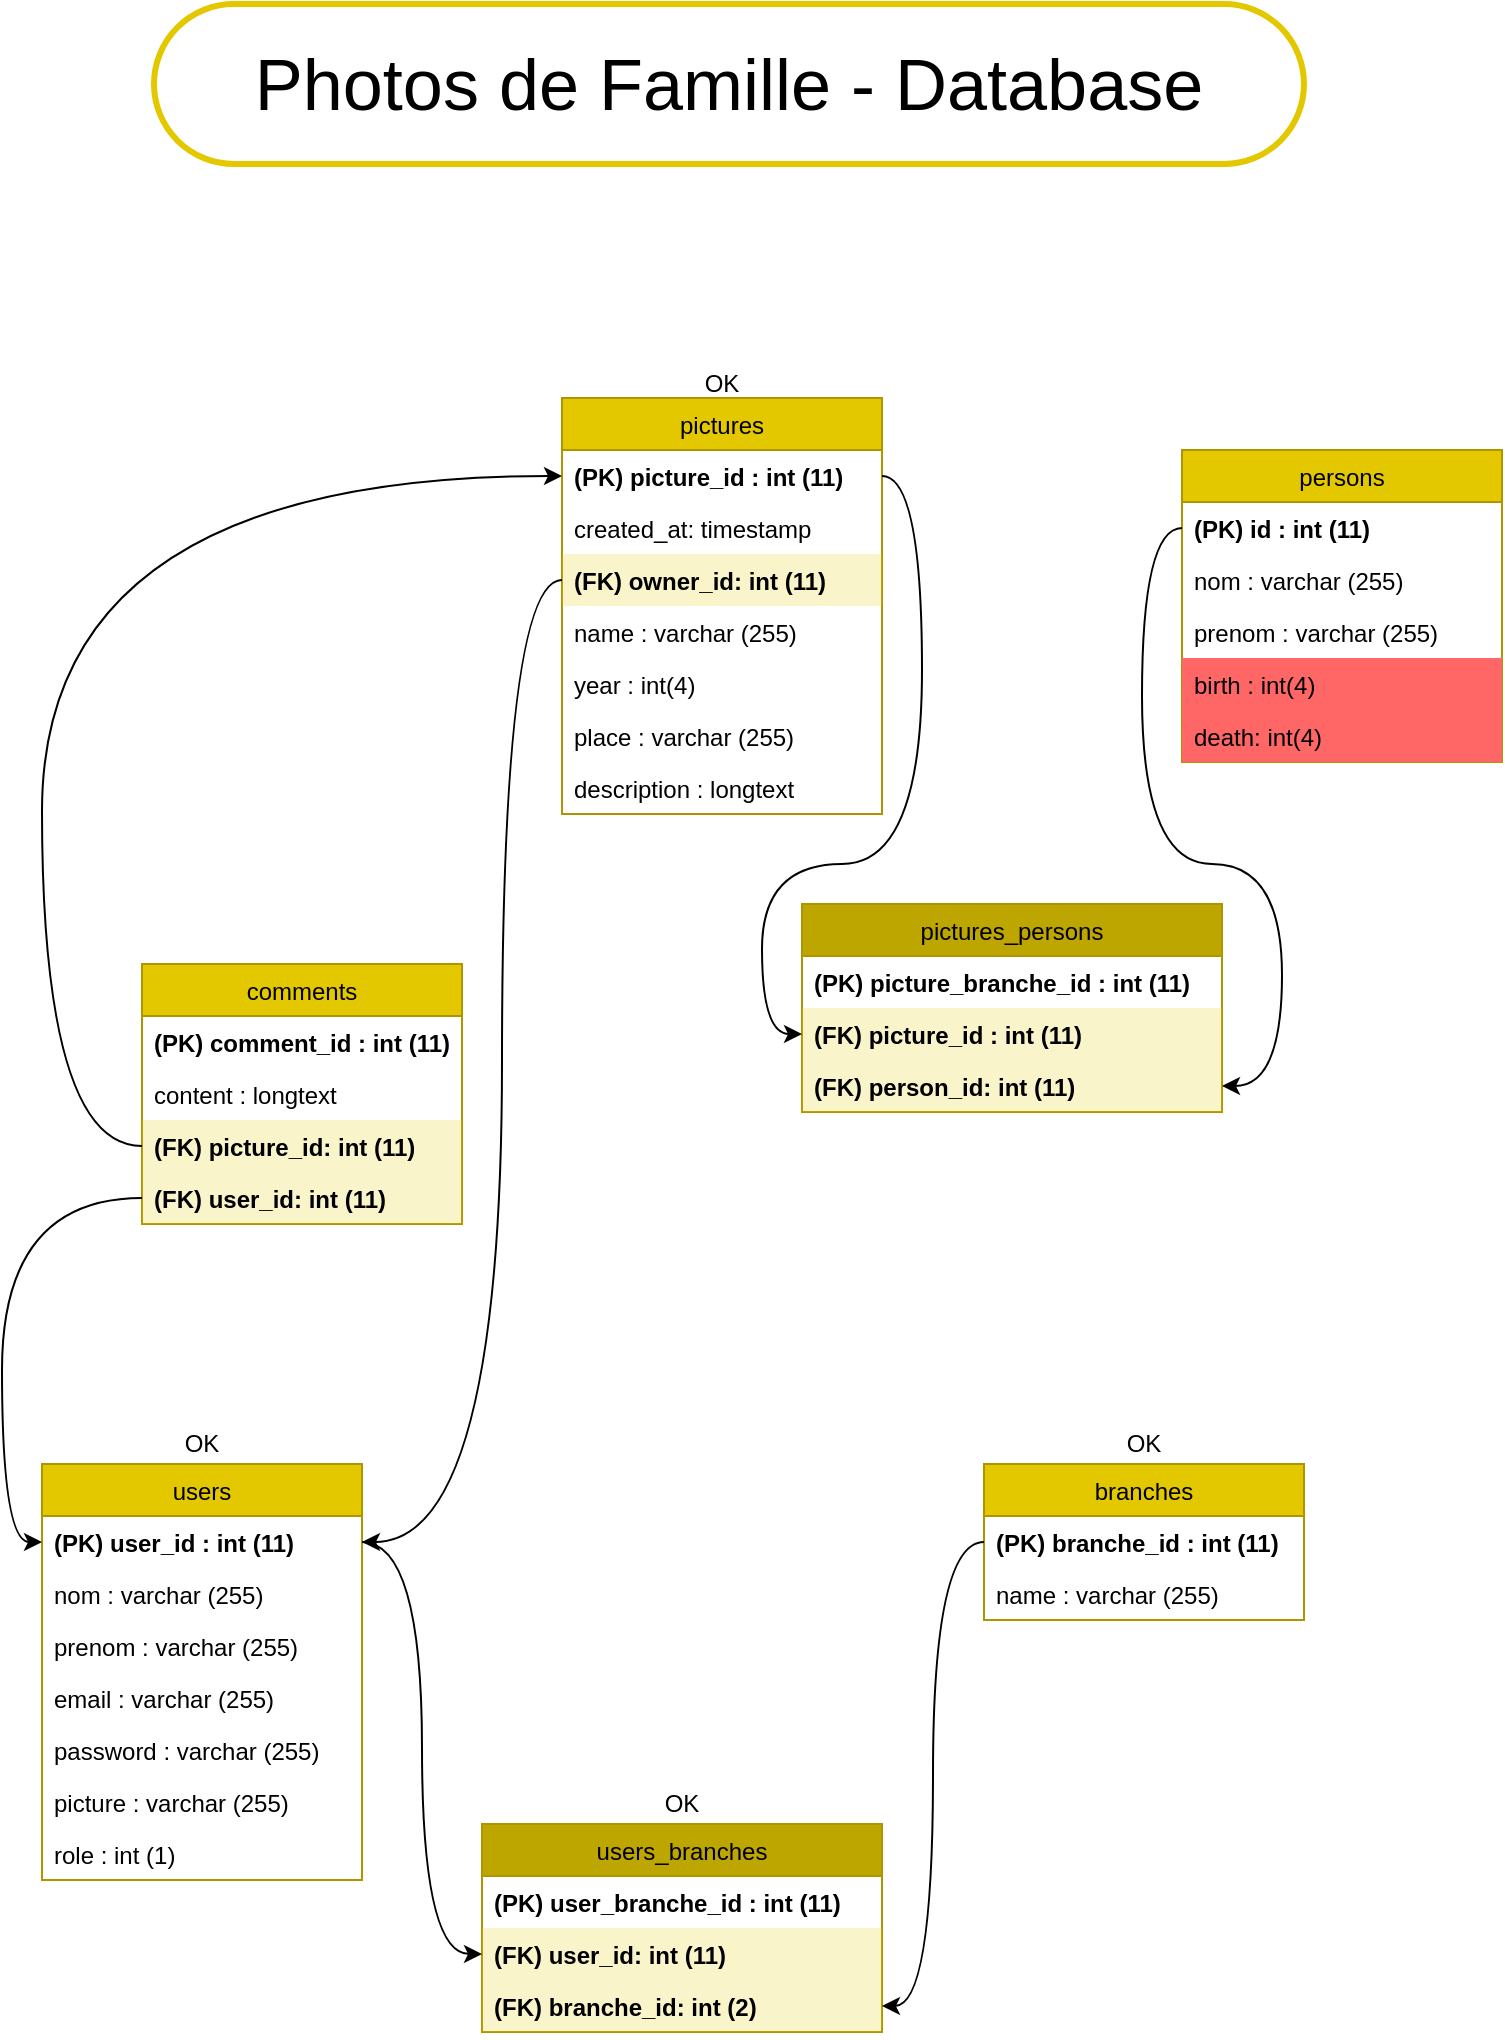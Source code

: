 <mxfile version="20.2.3" type="device"><diagram id="v2CWNd4Y5Qs98Rr8-jCO" name="Page-1"><mxGraphModel dx="1422" dy="754" grid="1" gridSize="10" guides="1" tooltips="1" connect="1" arrows="1" fold="1" page="1" pageScale="1" pageWidth="827" pageHeight="1169" math="0" shadow="0"><root><mxCell id="0"/><mxCell id="1" parent="0"/><mxCell id="BAhh8maXS3OlmlLO3-uw-7" value="users" style="swimlane;fontStyle=0;childLayout=stackLayout;horizontal=1;startSize=26;fillColor=#e3c800;horizontalStack=0;resizeParent=1;resizeParentMax=0;resizeLast=0;collapsible=1;marginBottom=0;fontColor=#000000;strokeColor=#B09500;" parent="1" vertex="1"><mxGeometry x="70" y="770" width="160" height="208" as="geometry"><mxRectangle x="50" y="80" width="60" height="30" as="alternateBounds"/></mxGeometry></mxCell><mxCell id="BAhh8maXS3OlmlLO3-uw-14" value="(PK) user_id : int (11)" style="text;strokeColor=none;fillColor=none;align=left;verticalAlign=top;spacingLeft=4;spacingRight=4;overflow=hidden;rotatable=0;points=[[0,0.5],[1,0.5]];portConstraint=eastwest;fontStyle=1" parent="BAhh8maXS3OlmlLO3-uw-7" vertex="1"><mxGeometry y="26" width="160" height="26" as="geometry"/></mxCell><mxCell id="BAhh8maXS3OlmlLO3-uw-9" value="nom : varchar (255)" style="text;strokeColor=none;fillColor=none;align=left;verticalAlign=top;spacingLeft=4;spacingRight=4;overflow=hidden;rotatable=0;points=[[0,0.5],[1,0.5]];portConstraint=eastwest;" parent="BAhh8maXS3OlmlLO3-uw-7" vertex="1"><mxGeometry y="52" width="160" height="26" as="geometry"/></mxCell><mxCell id="BAhh8maXS3OlmlLO3-uw-11" value="prenom : varchar (255)" style="text;strokeColor=none;fillColor=none;align=left;verticalAlign=top;spacingLeft=4;spacingRight=4;overflow=hidden;rotatable=0;points=[[0,0.5],[1,0.5]];portConstraint=eastwest;" parent="BAhh8maXS3OlmlLO3-uw-7" vertex="1"><mxGeometry y="78" width="160" height="26" as="geometry"/></mxCell><mxCell id="BAhh8maXS3OlmlLO3-uw-15" value="email : varchar (255)" style="text;strokeColor=none;fillColor=none;align=left;verticalAlign=top;spacingLeft=4;spacingRight=4;overflow=hidden;rotatable=0;points=[[0,0.5],[1,0.5]];portConstraint=eastwest;" parent="BAhh8maXS3OlmlLO3-uw-7" vertex="1"><mxGeometry y="104" width="160" height="26" as="geometry"/></mxCell><mxCell id="BAhh8maXS3OlmlLO3-uw-16" value="password : varchar (255)" style="text;strokeColor=none;fillColor=none;align=left;verticalAlign=top;spacingLeft=4;spacingRight=4;overflow=hidden;rotatable=0;points=[[0,0.5],[1,0.5]];portConstraint=eastwest;" parent="BAhh8maXS3OlmlLO3-uw-7" vertex="1"><mxGeometry y="130" width="160" height="26" as="geometry"/></mxCell><mxCell id="BAhh8maXS3OlmlLO3-uw-12" value="picture : varchar (255)" style="text;strokeColor=none;fillColor=none;align=left;verticalAlign=top;spacingLeft=4;spacingRight=4;overflow=hidden;rotatable=0;points=[[0,0.5],[1,0.5]];portConstraint=eastwest;" parent="BAhh8maXS3OlmlLO3-uw-7" vertex="1"><mxGeometry y="156" width="160" height="26" as="geometry"/></mxCell><mxCell id="BAhh8maXS3OlmlLO3-uw-10" value="role : int (1)" style="text;strokeColor=none;fillColor=none;align=left;verticalAlign=top;spacingLeft=4;spacingRight=4;overflow=hidden;rotatable=0;points=[[0,0.5],[1,0.5]];portConstraint=eastwest;" parent="BAhh8maXS3OlmlLO3-uw-7" vertex="1"><mxGeometry y="182" width="160" height="26" as="geometry"/></mxCell><mxCell id="BAhh8maXS3OlmlLO3-uw-17" value="pictures" style="swimlane;fontStyle=0;childLayout=stackLayout;horizontal=1;startSize=26;fillColor=#e3c800;horizontalStack=0;resizeParent=1;resizeParentMax=0;resizeLast=0;collapsible=1;marginBottom=0;fontColor=#000000;strokeColor=#B09500;" parent="1" vertex="1"><mxGeometry x="330" y="237" width="160" height="208" as="geometry"><mxRectangle x="50" y="80" width="60" height="30" as="alternateBounds"/></mxGeometry></mxCell><mxCell id="BAhh8maXS3OlmlLO3-uw-18" value="(PK) picture_id : int (11)" style="text;strokeColor=none;fillColor=none;align=left;verticalAlign=top;spacingLeft=4;spacingRight=4;overflow=hidden;rotatable=0;points=[[0,0.5],[1,0.5]];portConstraint=eastwest;fontStyle=1" parent="BAhh8maXS3OlmlLO3-uw-17" vertex="1"><mxGeometry y="26" width="160" height="26" as="geometry"/></mxCell><mxCell id="8INyL6DLdIWvuHJ_UyZH-22" value="created_at: timestamp" style="text;strokeColor=none;fillColor=none;align=left;verticalAlign=top;spacingLeft=4;spacingRight=4;overflow=hidden;rotatable=0;points=[[0,0.5],[1,0.5]];portConstraint=eastwest;" parent="BAhh8maXS3OlmlLO3-uw-17" vertex="1"><mxGeometry y="52" width="160" height="26" as="geometry"/></mxCell><mxCell id="emAnyjiZvC5znlIViu3I-10" value="(FK) owner_id: int (11)" style="text;strokeColor=none;fillColor=#E3C80035;align=left;verticalAlign=top;spacingLeft=4;spacingRight=4;overflow=hidden;rotatable=0;points=[[0,0.5],[1,0.5]];portConstraint=eastwest;fontStyle=1" vertex="1" parent="BAhh8maXS3OlmlLO3-uw-17"><mxGeometry y="78" width="160" height="26" as="geometry"/></mxCell><mxCell id="BAhh8maXS3OlmlLO3-uw-19" value="name : varchar (255)" style="text;strokeColor=none;fillColor=none;align=left;verticalAlign=top;spacingLeft=4;spacingRight=4;overflow=hidden;rotatable=0;points=[[0,0.5],[1,0.5]];portConstraint=eastwest;" parent="BAhh8maXS3OlmlLO3-uw-17" vertex="1"><mxGeometry y="104" width="160" height="26" as="geometry"/></mxCell><mxCell id="BAhh8maXS3OlmlLO3-uw-26" value="year : int(4)" style="text;strokeColor=none;fillColor=none;align=left;verticalAlign=top;spacingLeft=4;spacingRight=4;overflow=hidden;rotatable=0;points=[[0,0.5],[1,0.5]];portConstraint=eastwest;" parent="BAhh8maXS3OlmlLO3-uw-17" vertex="1"><mxGeometry y="130" width="160" height="26" as="geometry"/></mxCell><mxCell id="BAhh8maXS3OlmlLO3-uw-27" value="place : varchar (255)" style="text;strokeColor=none;fillColor=none;align=left;verticalAlign=top;spacingLeft=4;spacingRight=4;overflow=hidden;rotatable=0;points=[[0,0.5],[1,0.5]];portConstraint=eastwest;" parent="BAhh8maXS3OlmlLO3-uw-17" vertex="1"><mxGeometry y="156" width="160" height="26" as="geometry"/></mxCell><mxCell id="8INyL6DLdIWvuHJ_UyZH-21" value="description : longtext" style="text;strokeColor=none;fillColor=none;align=left;verticalAlign=top;spacingLeft=4;spacingRight=4;overflow=hidden;rotatable=0;points=[[0,0.5],[1,0.5]];portConstraint=eastwest;" parent="BAhh8maXS3OlmlLO3-uw-17" vertex="1"><mxGeometry y="182" width="160" height="26" as="geometry"/></mxCell><mxCell id="BAhh8maXS3OlmlLO3-uw-28" value="persons" style="swimlane;fontStyle=0;childLayout=stackLayout;horizontal=1;startSize=26;fillColor=#e3c800;horizontalStack=0;resizeParent=1;resizeParentMax=0;resizeLast=0;collapsible=1;marginBottom=0;fontColor=#000000;strokeColor=#B09500;" parent="1" vertex="1"><mxGeometry x="640" y="263" width="160" height="156" as="geometry"><mxRectangle x="50" y="80" width="60" height="30" as="alternateBounds"/></mxGeometry></mxCell><mxCell id="BAhh8maXS3OlmlLO3-uw-29" value="(PK) id : int (11)" style="text;strokeColor=none;fillColor=none;align=left;verticalAlign=top;spacingLeft=4;spacingRight=4;overflow=hidden;rotatable=0;points=[[0,0.5],[1,0.5]];portConstraint=eastwest;fontStyle=1" parent="BAhh8maXS3OlmlLO3-uw-28" vertex="1"><mxGeometry y="26" width="160" height="26" as="geometry"/></mxCell><mxCell id="BAhh8maXS3OlmlLO3-uw-30" value="nom : varchar (255)" style="text;strokeColor=none;fillColor=none;align=left;verticalAlign=top;spacingLeft=4;spacingRight=4;overflow=hidden;rotatable=0;points=[[0,0.5],[1,0.5]];portConstraint=eastwest;" parent="BAhh8maXS3OlmlLO3-uw-28" vertex="1"><mxGeometry y="52" width="160" height="26" as="geometry"/></mxCell><mxCell id="BAhh8maXS3OlmlLO3-uw-33" value="prenom : varchar (255)" style="text;strokeColor=none;fillColor=none;align=left;verticalAlign=top;spacingLeft=4;spacingRight=4;overflow=hidden;rotatable=0;points=[[0,0.5],[1,0.5]];portConstraint=eastwest;" parent="BAhh8maXS3OlmlLO3-uw-28" vertex="1"><mxGeometry y="78" width="160" height="26" as="geometry"/></mxCell><mxCell id="BAhh8maXS3OlmlLO3-uw-35" value="birth : int(4)" style="text;strokeColor=none;fillColor=#FF6666;align=left;verticalAlign=top;spacingLeft=4;spacingRight=4;overflow=hidden;rotatable=0;points=[[0,0.5],[1,0.5]];portConstraint=eastwest;" parent="BAhh8maXS3OlmlLO3-uw-28" vertex="1"><mxGeometry y="104" width="160" height="26" as="geometry"/></mxCell><mxCell id="BAhh8maXS3OlmlLO3-uw-36" value="death: int(4)" style="text;strokeColor=none;fillColor=#FF6666;align=left;verticalAlign=top;spacingLeft=4;spacingRight=4;overflow=hidden;rotatable=0;points=[[0,0.5],[1,0.5]];portConstraint=eastwest;" parent="BAhh8maXS3OlmlLO3-uw-28" vertex="1"><mxGeometry y="130" width="160" height="26" as="geometry"/></mxCell><mxCell id="BAhh8maXS3OlmlLO3-uw-37" value="pictures_persons" style="swimlane;fontStyle=0;childLayout=stackLayout;horizontal=1;startSize=26;fillColor=#BDA600;horizontalStack=0;resizeParent=1;resizeParentMax=0;resizeLast=0;collapsible=1;marginBottom=0;fontColor=#000000;strokeColor=#B09500;" parent="1" vertex="1"><mxGeometry x="450" y="490" width="210" height="104" as="geometry"><mxRectangle x="50" y="80" width="60" height="30" as="alternateBounds"/></mxGeometry></mxCell><mxCell id="BAhh8maXS3OlmlLO3-uw-38" value="(PK) picture_branche_id : int (11)" style="text;strokeColor=none;fillColor=none;align=left;verticalAlign=top;spacingLeft=4;spacingRight=4;overflow=hidden;rotatable=0;points=[[0,0.5],[1,0.5]];portConstraint=eastwest;fontStyle=1" parent="BAhh8maXS3OlmlLO3-uw-37" vertex="1"><mxGeometry y="26" width="210" height="26" as="geometry"/></mxCell><mxCell id="BAhh8maXS3OlmlLO3-uw-43" value="(FK) picture_id : int (11)" style="text;strokeColor=none;fillColor=#E3C80035;align=left;verticalAlign=top;spacingLeft=4;spacingRight=4;overflow=hidden;rotatable=0;points=[[0,0.5],[1,0.5]];portConstraint=eastwest;fontStyle=1" parent="BAhh8maXS3OlmlLO3-uw-37" vertex="1"><mxGeometry y="52" width="210" height="26" as="geometry"/></mxCell><mxCell id="BAhh8maXS3OlmlLO3-uw-42" value="(FK) person_id: int (11)" style="text;strokeColor=none;fillColor=#E3C80035;align=left;verticalAlign=top;spacingLeft=4;spacingRight=4;overflow=hidden;rotatable=0;points=[[0,0.5],[1,0.5]];portConstraint=eastwest;fontStyle=1" parent="BAhh8maXS3OlmlLO3-uw-37" vertex="1"><mxGeometry y="78" width="210" height="26" as="geometry"/></mxCell><mxCell id="BAhh8maXS3OlmlLO3-uw-44" value="branches" style="swimlane;fontStyle=0;childLayout=stackLayout;horizontal=1;startSize=26;fillColor=#e3c800;horizontalStack=0;resizeParent=1;resizeParentMax=0;resizeLast=0;collapsible=1;marginBottom=0;fontColor=#000000;strokeColor=#B09500;" parent="1" vertex="1"><mxGeometry x="541" y="770" width="160" height="78" as="geometry"><mxRectangle x="50" y="80" width="60" height="30" as="alternateBounds"/></mxGeometry></mxCell><mxCell id="BAhh8maXS3OlmlLO3-uw-45" value="(PK) branche_id : int (11)" style="text;strokeColor=none;fillColor=none;align=left;verticalAlign=top;spacingLeft=4;spacingRight=4;overflow=hidden;rotatable=0;points=[[0,0.5],[1,0.5]];portConstraint=eastwest;fontStyle=1" parent="BAhh8maXS3OlmlLO3-uw-44" vertex="1"><mxGeometry y="26" width="160" height="26" as="geometry"/></mxCell><mxCell id="BAhh8maXS3OlmlLO3-uw-46" value="name : varchar (255)" style="text;strokeColor=none;fillColor=none;align=left;verticalAlign=top;spacingLeft=4;spacingRight=4;overflow=hidden;rotatable=0;points=[[0,0.5],[1,0.5]];portConstraint=eastwest;fontStyle=0" parent="BAhh8maXS3OlmlLO3-uw-44" vertex="1"><mxGeometry y="52" width="160" height="26" as="geometry"/></mxCell><mxCell id="BAhh8maXS3OlmlLO3-uw-48" value="Photos de Famille - Database" style="text;html=1;strokeColor=#E3C800;fillColor=none;align=center;verticalAlign=middle;whiteSpace=wrap;rounded=1;arcSize=50;fontStyle=0;fontSize=36;strokeWidth=3;perimeterSpacing=19;glass=0;shadow=0;sketch=0;spacing=15;spacingTop=8;spacingBottom=8;" parent="1" vertex="1"><mxGeometry x="126" y="40" width="575" height="80" as="geometry"/></mxCell><mxCell id="8INyL6DLdIWvuHJ_UyZH-1" value="users_branches" style="swimlane;fontStyle=0;childLayout=stackLayout;horizontal=1;startSize=26;fillColor=#BDA600;horizontalStack=0;resizeParent=1;resizeParentMax=0;resizeLast=0;collapsible=1;marginBottom=0;fontColor=#000000;strokeColor=#B09500;" parent="1" vertex="1"><mxGeometry x="290" y="950" width="200" height="104" as="geometry"><mxRectangle x="50" y="80" width="60" height="30" as="alternateBounds"/></mxGeometry></mxCell><mxCell id="8INyL6DLdIWvuHJ_UyZH-2" value="(PK) user_branche_id : int (11)" style="text;strokeColor=none;fillColor=none;align=left;verticalAlign=top;spacingLeft=4;spacingRight=4;overflow=hidden;rotatable=0;points=[[0,0.5],[1,0.5]];portConstraint=eastwest;fontStyle=1" parent="8INyL6DLdIWvuHJ_UyZH-1" vertex="1"><mxGeometry y="26" width="200" height="26" as="geometry"/></mxCell><mxCell id="8INyL6DLdIWvuHJ_UyZH-4" value="(FK) user_id: int (11)" style="text;strokeColor=none;fillColor=#E3C80035;align=left;verticalAlign=top;spacingLeft=4;spacingRight=4;overflow=hidden;rotatable=0;points=[[0,0.5],[1,0.5]];portConstraint=eastwest;fontStyle=1" parent="8INyL6DLdIWvuHJ_UyZH-1" vertex="1"><mxGeometry y="52" width="200" height="26" as="geometry"/></mxCell><mxCell id="8INyL6DLdIWvuHJ_UyZH-5" value="(FK) branche_id: int (2)" style="text;strokeColor=none;fillColor=#E3C80035;align=left;verticalAlign=top;spacingLeft=4;spacingRight=4;overflow=hidden;rotatable=0;points=[[0,0.5],[1,0.5]];portConstraint=eastwest;fontStyle=1" parent="8INyL6DLdIWvuHJ_UyZH-1" vertex="1"><mxGeometry y="78" width="200" height="26" as="geometry"/></mxCell><mxCell id="8INyL6DLdIWvuHJ_UyZH-7" value="" style="edgeStyle=orthogonalEdgeStyle;curved=1;orthogonalLoop=1;jettySize=auto;html=1;entryX=1;entryY=0.5;entryDx=0;entryDy=0;" parent="1" source="BAhh8maXS3OlmlLO3-uw-45" target="8INyL6DLdIWvuHJ_UyZH-5" edge="1"><mxGeometry relative="1" as="geometry"/></mxCell><mxCell id="8INyL6DLdIWvuHJ_UyZH-13" style="edgeStyle=orthogonalEdgeStyle;curved=1;orthogonalLoop=1;jettySize=auto;html=1;entryX=0;entryY=0.5;entryDx=0;entryDy=0;" parent="1" source="BAhh8maXS3OlmlLO3-uw-14" target="8INyL6DLdIWvuHJ_UyZH-4" edge="1"><mxGeometry relative="1" as="geometry"/></mxCell><mxCell id="8INyL6DLdIWvuHJ_UyZH-14" value="comments" style="swimlane;fontStyle=0;childLayout=stackLayout;horizontal=1;startSize=26;fillColor=#e3c800;horizontalStack=0;resizeParent=1;resizeParentMax=0;resizeLast=0;collapsible=1;marginBottom=0;fontColor=#000000;strokeColor=#B09500;" parent="1" vertex="1"><mxGeometry x="120" y="520" width="160" height="130" as="geometry"><mxRectangle x="50" y="80" width="60" height="30" as="alternateBounds"/></mxGeometry></mxCell><mxCell id="8INyL6DLdIWvuHJ_UyZH-15" value="(PK) comment_id : int (11)" style="text;strokeColor=none;fillColor=none;align=left;verticalAlign=top;spacingLeft=4;spacingRight=4;overflow=hidden;rotatable=0;points=[[0,0.5],[1,0.5]];portConstraint=eastwest;fontStyle=1" parent="8INyL6DLdIWvuHJ_UyZH-14" vertex="1"><mxGeometry y="26" width="160" height="26" as="geometry"/></mxCell><mxCell id="8INyL6DLdIWvuHJ_UyZH-18" value="content : longtext" style="text;strokeColor=none;fillColor=none;align=left;verticalAlign=top;spacingLeft=4;spacingRight=4;overflow=hidden;rotatable=0;points=[[0,0.5],[1,0.5]];portConstraint=eastwest;fontStyle=0" parent="8INyL6DLdIWvuHJ_UyZH-14" vertex="1"><mxGeometry y="52" width="160" height="26" as="geometry"/></mxCell><mxCell id="8INyL6DLdIWvuHJ_UyZH-17" value="(FK) picture_id: int (11)" style="text;strokeColor=none;fillColor=#E3C80035;align=left;verticalAlign=top;spacingLeft=4;spacingRight=4;overflow=hidden;rotatable=0;points=[[0,0.5],[1,0.5]];portConstraint=eastwest;fontStyle=1" parent="8INyL6DLdIWvuHJ_UyZH-14" vertex="1"><mxGeometry y="78" width="160" height="26" as="geometry"/></mxCell><mxCell id="8INyL6DLdIWvuHJ_UyZH-16" value="(FK) user_id: int (11)" style="text;strokeColor=none;fillColor=#E3C80035;align=left;verticalAlign=top;spacingLeft=4;spacingRight=4;overflow=hidden;rotatable=0;points=[[0,0.5],[1,0.5]];portConstraint=eastwest;fontStyle=1" parent="8INyL6DLdIWvuHJ_UyZH-14" vertex="1"><mxGeometry y="104" width="160" height="26" as="geometry"/></mxCell><mxCell id="8INyL6DLdIWvuHJ_UyZH-19" style="edgeStyle=orthogonalEdgeStyle;curved=1;orthogonalLoop=1;jettySize=auto;html=1;entryX=0;entryY=0.5;entryDx=0;entryDy=0;" parent="1" source="8INyL6DLdIWvuHJ_UyZH-16" target="BAhh8maXS3OlmlLO3-uw-14" edge="1"><mxGeometry relative="1" as="geometry"/></mxCell><mxCell id="8INyL6DLdIWvuHJ_UyZH-24" style="edgeStyle=orthogonalEdgeStyle;curved=1;orthogonalLoop=1;jettySize=auto;html=1;entryX=1;entryY=0.5;entryDx=0;entryDy=0;" parent="1" source="BAhh8maXS3OlmlLO3-uw-29" target="BAhh8maXS3OlmlLO3-uw-42" edge="1"><mxGeometry relative="1" as="geometry"><Array as="points"><mxPoint x="620" y="302"/><mxPoint x="620" y="470"/><mxPoint x="690" y="470"/><mxPoint x="690" y="581"/></Array></mxGeometry></mxCell><mxCell id="prX2t-eIfK5hCNVrcc_d-1" value="OK" style="text;html=1;strokeColor=none;fillColor=none;align=center;verticalAlign=middle;whiteSpace=wrap;rounded=0;" parent="1" vertex="1"><mxGeometry x="130" y="740" width="40" height="40" as="geometry"/></mxCell><mxCell id="prX2t-eIfK5hCNVrcc_d-2" value="OK" style="text;html=1;strokeColor=none;fillColor=none;align=center;verticalAlign=middle;whiteSpace=wrap;rounded=0;" parent="1" vertex="1"><mxGeometry x="370" y="920" width="40" height="40" as="geometry"/></mxCell><mxCell id="prX2t-eIfK5hCNVrcc_d-3" value="OK" style="text;html=1;strokeColor=none;fillColor=none;align=center;verticalAlign=middle;whiteSpace=wrap;rounded=0;" parent="1" vertex="1"><mxGeometry x="601" y="740" width="40" height="40" as="geometry"/></mxCell><mxCell id="emAnyjiZvC5znlIViu3I-4" style="edgeStyle=orthogonalEdgeStyle;curved=1;orthogonalLoop=1;jettySize=auto;html=1;entryX=0;entryY=0.5;entryDx=0;entryDy=0;" edge="1" parent="1" source="BAhh8maXS3OlmlLO3-uw-18" target="BAhh8maXS3OlmlLO3-uw-43"><mxGeometry relative="1" as="geometry"><Array as="points"><mxPoint x="510" y="276"/><mxPoint x="510" y="470"/><mxPoint x="430" y="470"/><mxPoint x="430" y="555"/></Array></mxGeometry></mxCell><mxCell id="emAnyjiZvC5znlIViu3I-6" style="edgeStyle=orthogonalEdgeStyle;curved=1;orthogonalLoop=1;jettySize=auto;html=1;entryX=1;entryY=0.5;entryDx=0;entryDy=0;" edge="1" parent="1" target="BAhh8maXS3OlmlLO3-uw-14"><mxGeometry relative="1" as="geometry"><mxPoint x="330" y="328" as="sourcePoint"/><Array as="points"><mxPoint x="300" y="328"/><mxPoint x="300" y="809"/></Array></mxGeometry></mxCell><mxCell id="emAnyjiZvC5znlIViu3I-7" style="edgeStyle=orthogonalEdgeStyle;curved=1;orthogonalLoop=1;jettySize=auto;html=1;entryX=0;entryY=0.5;entryDx=0;entryDy=0;" edge="1" parent="1" source="8INyL6DLdIWvuHJ_UyZH-17" target="BAhh8maXS3OlmlLO3-uw-18"><mxGeometry relative="1" as="geometry"><Array as="points"><mxPoint x="70" y="611"/><mxPoint x="70" y="276"/></Array></mxGeometry></mxCell><mxCell id="emAnyjiZvC5znlIViu3I-8" value="OK" style="text;html=1;strokeColor=none;fillColor=none;align=center;verticalAlign=middle;whiteSpace=wrap;rounded=0;" vertex="1" parent="1"><mxGeometry x="390" y="210" width="40" height="40" as="geometry"/></mxCell></root></mxGraphModel></diagram></mxfile>